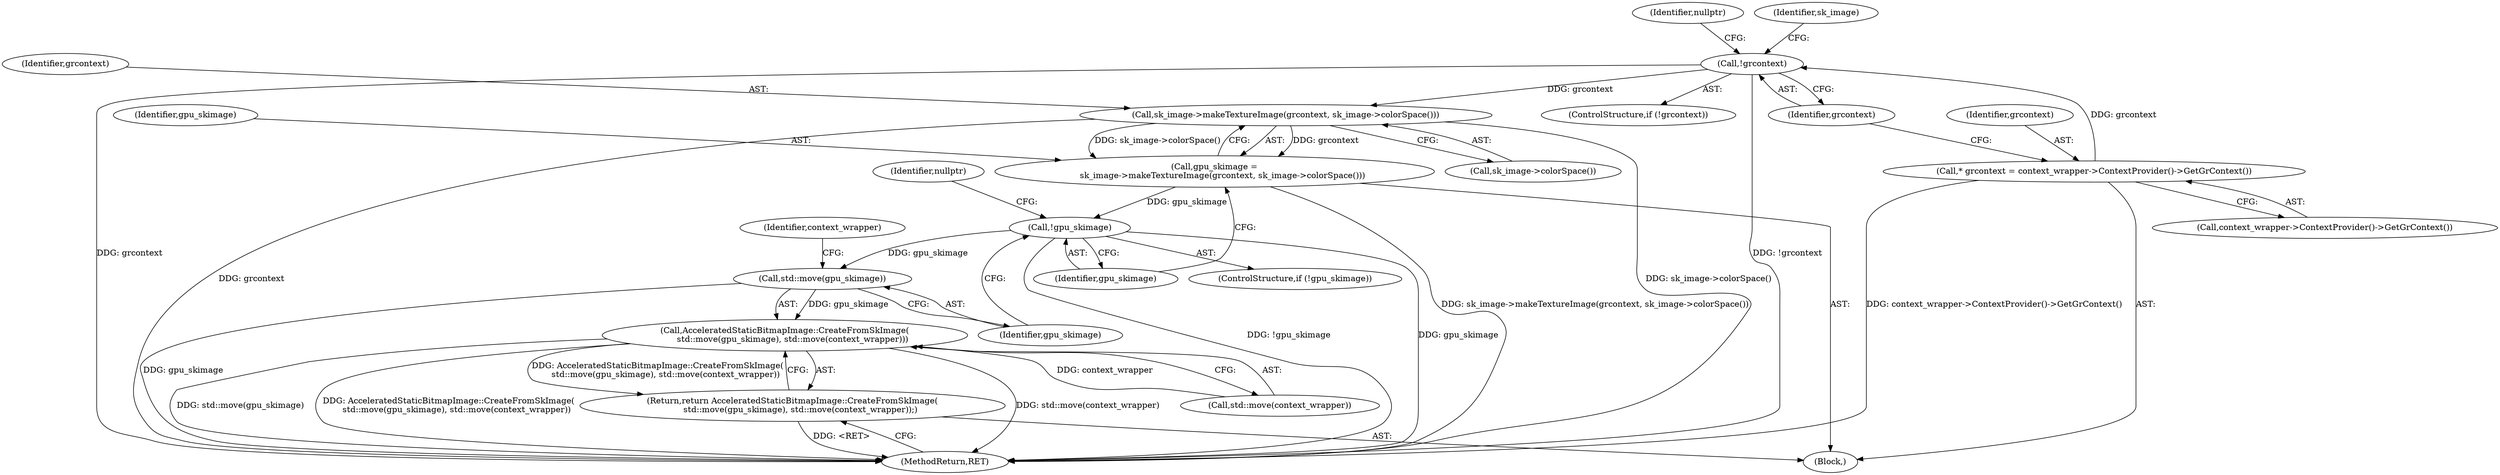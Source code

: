 digraph "0_Chrome_78d89fe556cb5dabbc47b4967cdf55e607e29580_13@pointer" {
"1000117" [label="(Call,!grcontext)"];
"1000113" [label="(Call,* grcontext = context_wrapper->ContextProvider()->GetGrContext())"];
"1000128" [label="(Call,sk_image->makeTextureImage(grcontext, sk_image->colorSpace()))"];
"1000126" [label="(Call,gpu_skimage =\n      sk_image->makeTextureImage(grcontext, sk_image->colorSpace()))"];
"1000132" [label="(Call,!gpu_skimage)"];
"1000138" [label="(Call,std::move(gpu_skimage))"];
"1000137" [label="(Call,AcceleratedStaticBitmapImage::CreateFromSkImage(\n      std::move(gpu_skimage), std::move(context_wrapper)))"];
"1000136" [label="(Return,return AcceleratedStaticBitmapImage::CreateFromSkImage(\n      std::move(gpu_skimage), std::move(context_wrapper));)"];
"1000117" [label="(Call,!grcontext)"];
"1000141" [label="(Identifier,context_wrapper)"];
"1000142" [label="(MethodReturn,RET)"];
"1000116" [label="(ControlStructure,if (!grcontext))"];
"1000118" [label="(Identifier,grcontext)"];
"1000128" [label="(Call,sk_image->makeTextureImage(grcontext, sk_image->colorSpace()))"];
"1000136" [label="(Return,return AcceleratedStaticBitmapImage::CreateFromSkImage(\n      std::move(gpu_skimage), std::move(context_wrapper));)"];
"1000133" [label="(Identifier,gpu_skimage)"];
"1000139" [label="(Identifier,gpu_skimage)"];
"1000140" [label="(Call,std::move(context_wrapper))"];
"1000120" [label="(Identifier,nullptr)"];
"1000131" [label="(ControlStructure,if (!gpu_skimage))"];
"1000130" [label="(Call,sk_image->colorSpace())"];
"1000135" [label="(Identifier,nullptr)"];
"1000114" [label="(Identifier,grcontext)"];
"1000137" [label="(Call,AcceleratedStaticBitmapImage::CreateFromSkImage(\n      std::move(gpu_skimage), std::move(context_wrapper)))"];
"1000104" [label="(Block,)"];
"1000138" [label="(Call,std::move(gpu_skimage))"];
"1000126" [label="(Call,gpu_skimage =\n      sk_image->makeTextureImage(grcontext, sk_image->colorSpace()))"];
"1000113" [label="(Call,* grcontext = context_wrapper->ContextProvider()->GetGrContext())"];
"1000123" [label="(Identifier,sk_image)"];
"1000115" [label="(Call,context_wrapper->ContextProvider()->GetGrContext())"];
"1000129" [label="(Identifier,grcontext)"];
"1000127" [label="(Identifier,gpu_skimage)"];
"1000132" [label="(Call,!gpu_skimage)"];
"1000117" -> "1000116"  [label="AST: "];
"1000117" -> "1000118"  [label="CFG: "];
"1000118" -> "1000117"  [label="AST: "];
"1000120" -> "1000117"  [label="CFG: "];
"1000123" -> "1000117"  [label="CFG: "];
"1000117" -> "1000142"  [label="DDG: !grcontext"];
"1000117" -> "1000142"  [label="DDG: grcontext"];
"1000113" -> "1000117"  [label="DDG: grcontext"];
"1000117" -> "1000128"  [label="DDG: grcontext"];
"1000113" -> "1000104"  [label="AST: "];
"1000113" -> "1000115"  [label="CFG: "];
"1000114" -> "1000113"  [label="AST: "];
"1000115" -> "1000113"  [label="AST: "];
"1000118" -> "1000113"  [label="CFG: "];
"1000113" -> "1000142"  [label="DDG: context_wrapper->ContextProvider()->GetGrContext()"];
"1000128" -> "1000126"  [label="AST: "];
"1000128" -> "1000130"  [label="CFG: "];
"1000129" -> "1000128"  [label="AST: "];
"1000130" -> "1000128"  [label="AST: "];
"1000126" -> "1000128"  [label="CFG: "];
"1000128" -> "1000142"  [label="DDG: sk_image->colorSpace()"];
"1000128" -> "1000142"  [label="DDG: grcontext"];
"1000128" -> "1000126"  [label="DDG: grcontext"];
"1000128" -> "1000126"  [label="DDG: sk_image->colorSpace()"];
"1000126" -> "1000104"  [label="AST: "];
"1000127" -> "1000126"  [label="AST: "];
"1000133" -> "1000126"  [label="CFG: "];
"1000126" -> "1000142"  [label="DDG: sk_image->makeTextureImage(grcontext, sk_image->colorSpace())"];
"1000126" -> "1000132"  [label="DDG: gpu_skimage"];
"1000132" -> "1000131"  [label="AST: "];
"1000132" -> "1000133"  [label="CFG: "];
"1000133" -> "1000132"  [label="AST: "];
"1000135" -> "1000132"  [label="CFG: "];
"1000139" -> "1000132"  [label="CFG: "];
"1000132" -> "1000142"  [label="DDG: gpu_skimage"];
"1000132" -> "1000142"  [label="DDG: !gpu_skimage"];
"1000132" -> "1000138"  [label="DDG: gpu_skimage"];
"1000138" -> "1000137"  [label="AST: "];
"1000138" -> "1000139"  [label="CFG: "];
"1000139" -> "1000138"  [label="AST: "];
"1000141" -> "1000138"  [label="CFG: "];
"1000138" -> "1000142"  [label="DDG: gpu_skimage"];
"1000138" -> "1000137"  [label="DDG: gpu_skimage"];
"1000137" -> "1000136"  [label="AST: "];
"1000137" -> "1000140"  [label="CFG: "];
"1000140" -> "1000137"  [label="AST: "];
"1000136" -> "1000137"  [label="CFG: "];
"1000137" -> "1000142"  [label="DDG: std::move(context_wrapper)"];
"1000137" -> "1000142"  [label="DDG: std::move(gpu_skimage)"];
"1000137" -> "1000142"  [label="DDG: AcceleratedStaticBitmapImage::CreateFromSkImage(\n      std::move(gpu_skimage), std::move(context_wrapper))"];
"1000137" -> "1000136"  [label="DDG: AcceleratedStaticBitmapImage::CreateFromSkImage(\n      std::move(gpu_skimage), std::move(context_wrapper))"];
"1000140" -> "1000137"  [label="DDG: context_wrapper"];
"1000136" -> "1000104"  [label="AST: "];
"1000142" -> "1000136"  [label="CFG: "];
"1000136" -> "1000142"  [label="DDG: <RET>"];
}
